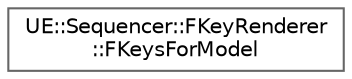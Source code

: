 digraph "Graphical Class Hierarchy"
{
 // INTERACTIVE_SVG=YES
 // LATEX_PDF_SIZE
  bgcolor="transparent";
  edge [fontname=Helvetica,fontsize=10,labelfontname=Helvetica,labelfontsize=10];
  node [fontname=Helvetica,fontsize=10,shape=box,height=0.2,width=0.4];
  rankdir="LR";
  Node0 [id="Node000000",label="UE::Sequencer::FKeyRenderer\l::FKeysForModel",height=0.2,width=0.4,color="grey40", fillcolor="white", style="filled",URL="$de/d44/structUE_1_1Sequencer_1_1FKeyRenderer_1_1FKeysForModel.html",tooltip=" "];
}
